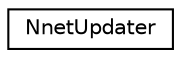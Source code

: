 digraph "Graphical Class Hierarchy"
{
  edge [fontname="Helvetica",fontsize="10",labelfontname="Helvetica",labelfontsize="10"];
  node [fontname="Helvetica",fontsize="10",shape=record];
  rankdir="LR";
  Node0 [label="NnetUpdater",height=0.2,width=0.4,color="black", fillcolor="white", style="filled",URL="$classkaldi_1_1nnet2_1_1NnetUpdater.html"];
}
